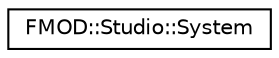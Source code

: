 digraph "Graphical Class Hierarchy"
{
  edge [fontname="Helvetica",fontsize="10",labelfontname="Helvetica",labelfontsize="10"];
  node [fontname="Helvetica",fontsize="10",shape=record];
  rankdir="LR";
  Node1 [label="FMOD::Studio::System",height=0.2,width=0.4,color="black", fillcolor="white", style="filled",URL="$class_f_m_o_d_1_1_studio_1_1_system.html"];
}
